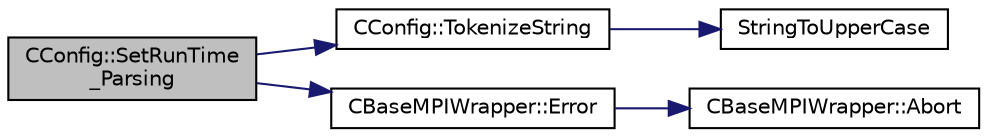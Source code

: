 digraph "CConfig::SetRunTime_Parsing"
{
  edge [fontname="Helvetica",fontsize="10",labelfontname="Helvetica",labelfontsize="10"];
  node [fontname="Helvetica",fontsize="10",shape=record];
  rankdir="LR";
  Node15490 [label="CConfig::SetRunTime\l_Parsing",height=0.2,width=0.4,color="black", fillcolor="grey75", style="filled", fontcolor="black"];
  Node15490 -> Node15491 [color="midnightblue",fontsize="10",style="solid",fontname="Helvetica"];
  Node15491 [label="CConfig::TokenizeString",height=0.2,width=0.4,color="black", fillcolor="white", style="filled",URL="$class_c_config.html#ab7c2fcf154bfeb412452d60f4df48263",tooltip="breaks an input line from the config file into a set of tokens "];
  Node15491 -> Node15492 [color="midnightblue",fontsize="10",style="solid",fontname="Helvetica"];
  Node15492 [label="StringToUpperCase",height=0.2,width=0.4,color="black", fillcolor="white", style="filled",URL="$option__structure_8hpp.html#a3a58d5861158c51c97ad06b00e0c390c",tooltip="utility function for converting strings to uppercase "];
  Node15490 -> Node15493 [color="midnightblue",fontsize="10",style="solid",fontname="Helvetica"];
  Node15493 [label="CBaseMPIWrapper::Error",height=0.2,width=0.4,color="black", fillcolor="white", style="filled",URL="$class_c_base_m_p_i_wrapper.html#a04457c47629bda56704e6a8804833eeb"];
  Node15493 -> Node15494 [color="midnightblue",fontsize="10",style="solid",fontname="Helvetica"];
  Node15494 [label="CBaseMPIWrapper::Abort",height=0.2,width=0.4,color="black", fillcolor="white", style="filled",URL="$class_c_base_m_p_i_wrapper.html#a21ef5681e2acb532d345e9bab173ef07"];
}
